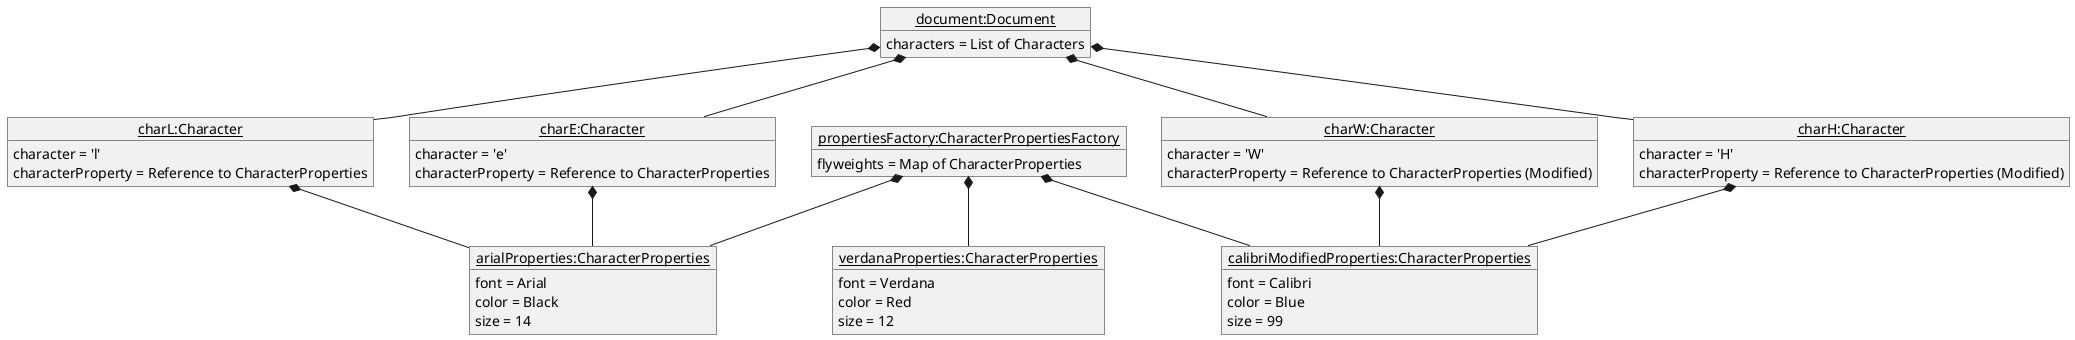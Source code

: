 @startuml

object "<u>document:Document</u>" as doc {
  characters = List of Characters
}

object "<u>charH:Character</u>" as ch1 {
  character = 'H'
  characterProperty = Reference to CharacterProperties (Modified)
}

object "<u>charW:Character</u>" as ch2 {
  character = 'W'
  characterProperty = Reference to CharacterProperties (Modified)
}

object "<u>charE:Character</u>" as ch3 {
  character = 'e'
  characterProperty = Reference to CharacterProperties
}

object "<u>charL:Character</u>" as ch4 {
  character = 'l'
  characterProperty = Reference to CharacterProperties
}

object "<u>arialProperties:CharacterProperties</u>" as cp1 {
  font = Arial
  color = Black
  size = 14
}

object "<u>calibriModifiedProperties:CharacterProperties</u>" as cp3 {
  font = Calibri
  color = Blue
  size = 99
}

object "<u>verdanaProperties:CharacterProperties</u>" as cp2 {
  font = Verdana
  color = Red
  size = 12
}

object "<u>propertiesFactory:CharacterPropertiesFactory</u>" as cpf {
  flyweights = Map of CharacterProperties
}

doc *-- ch1
doc *-- ch2
doc *-- ch3
doc *-- ch4
ch1 *-- cp3
ch2 *-- cp3
ch3 *-- cp1
ch4 *-- cp1
cpf *-- cp1
cpf *-- cp2
cpf *-- cp3

@enduml